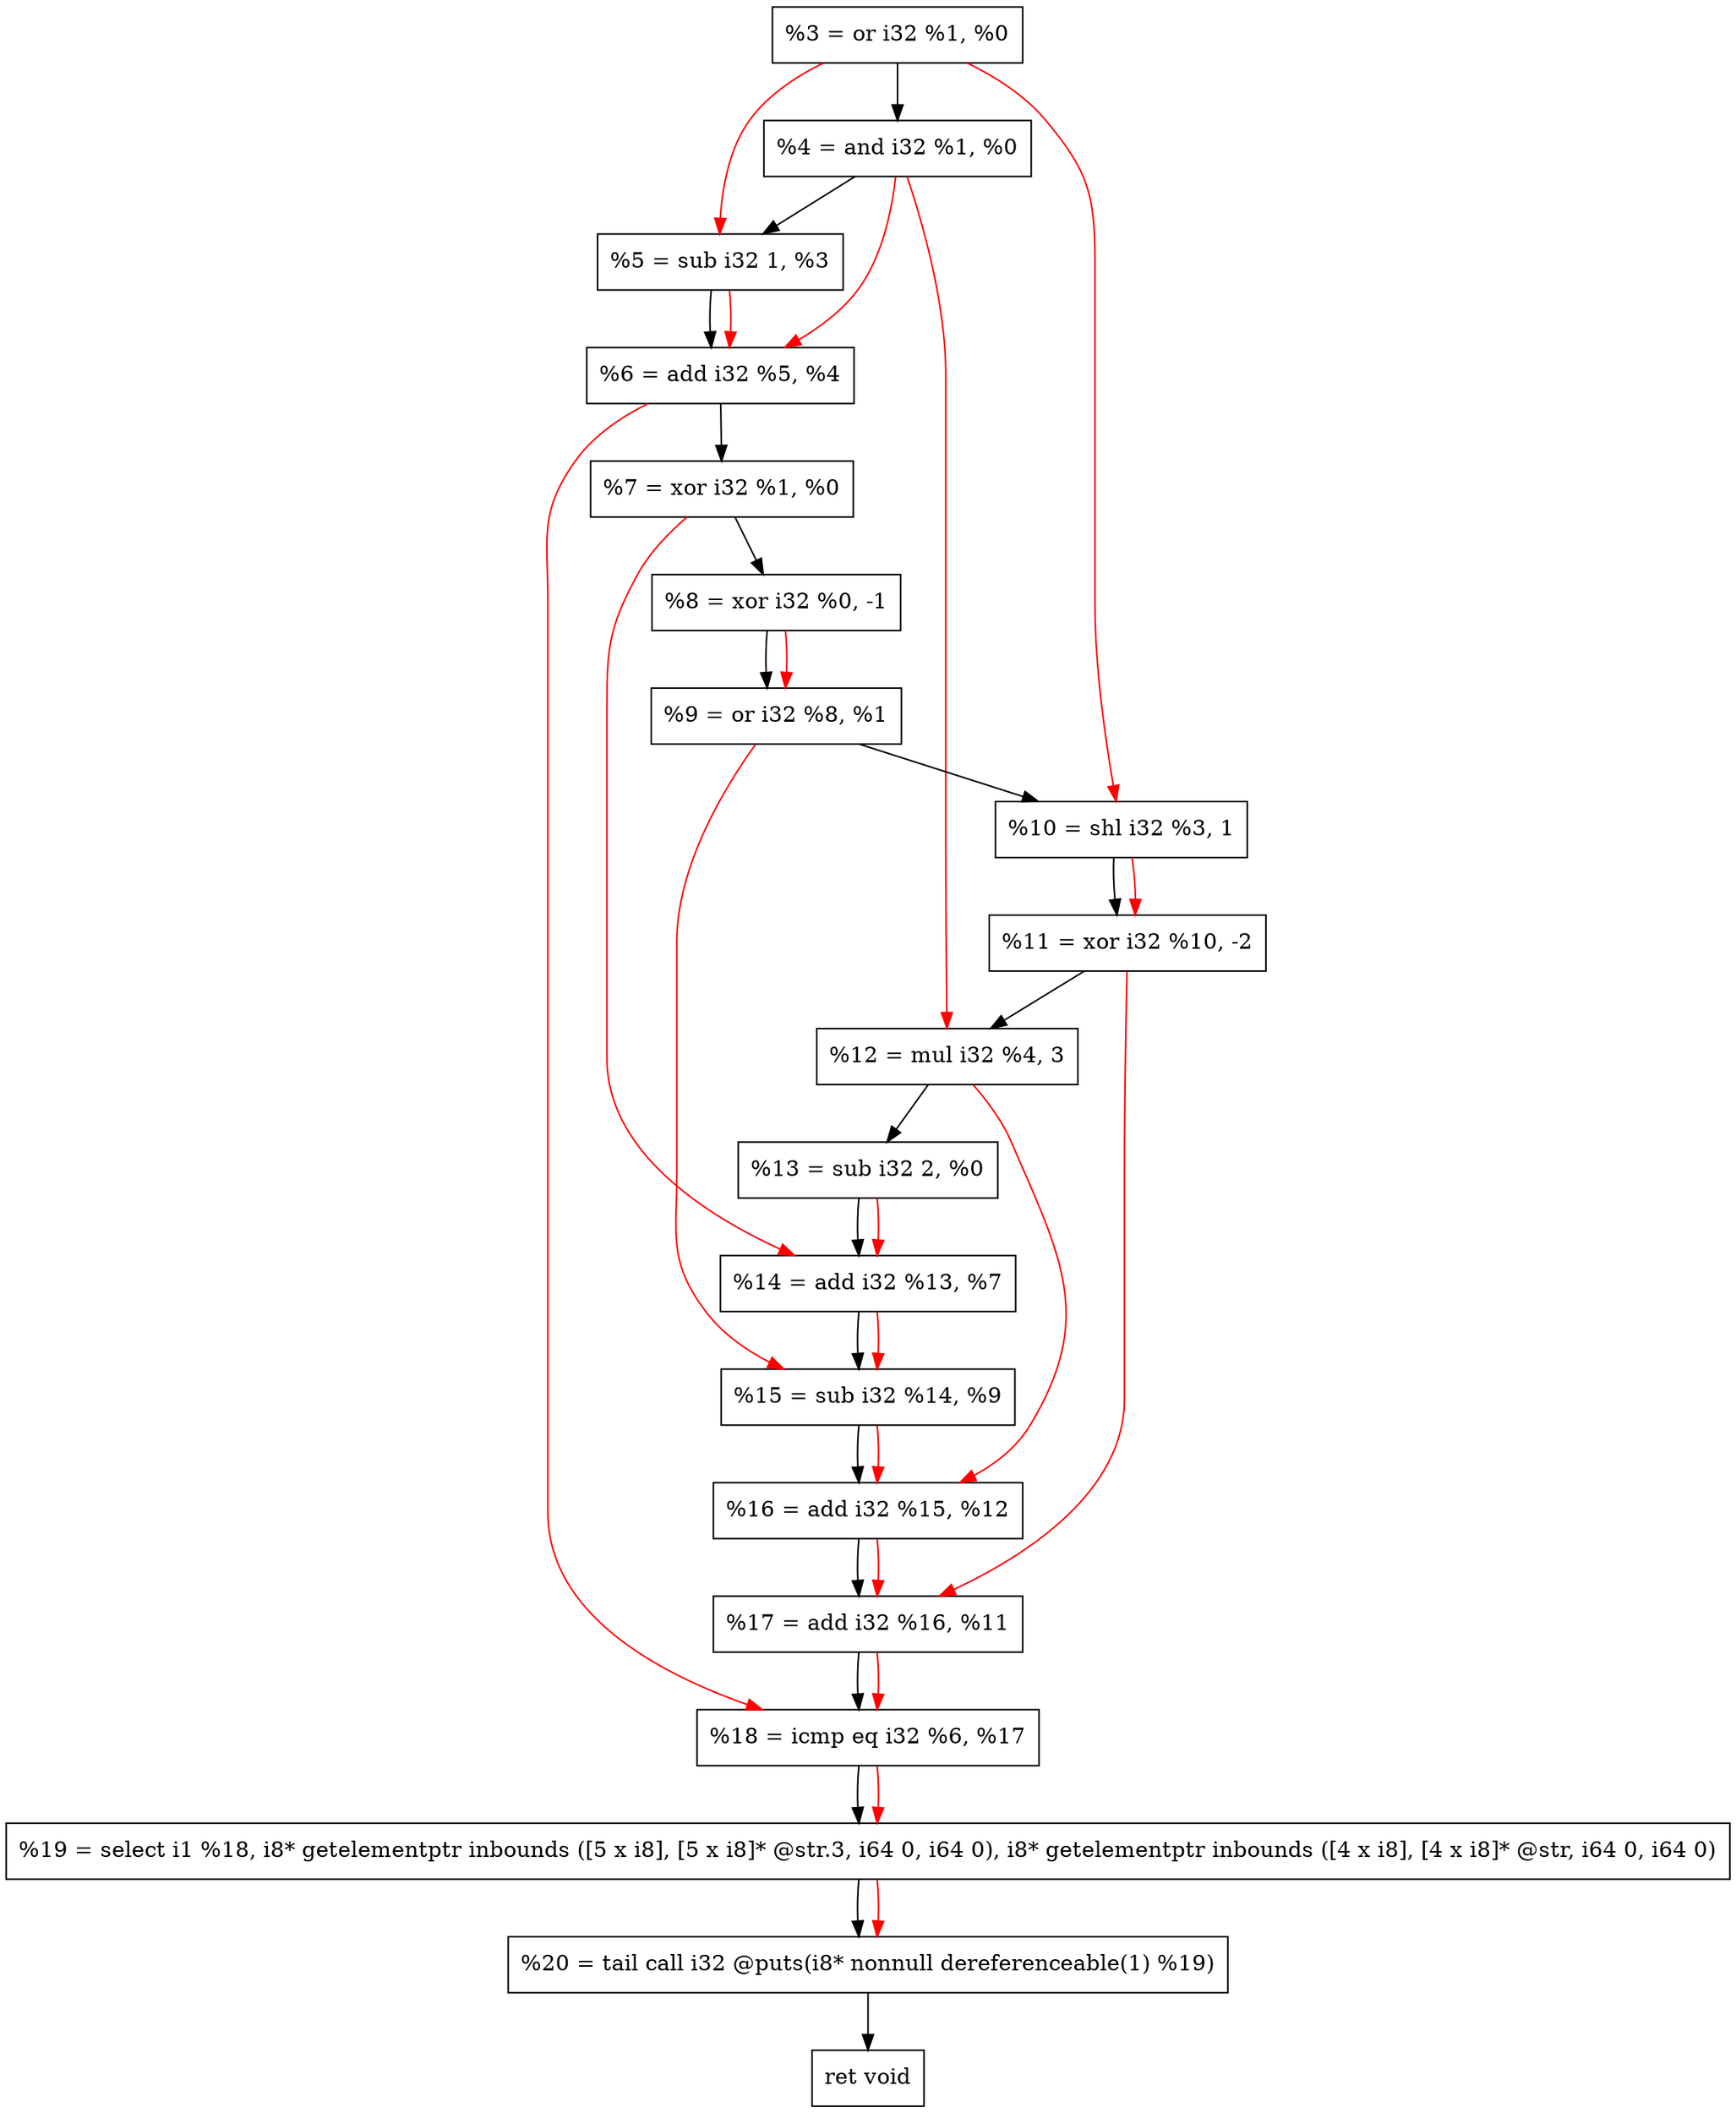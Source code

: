digraph "DFG for'crackme' function" {
	Node0xa763c0[shape=record, label="  %3 = or i32 %1, %0"];
	Node0xa76430[shape=record, label="  %4 = and i32 %1, %0"];
	Node0xa76b00[shape=record, label="  %5 = sub i32 1, %3"];
	Node0xa76b70[shape=record, label="  %6 = add i32 %5, %4"];
	Node0xa76be0[shape=record, label="  %7 = xor i32 %1, %0"];
	Node0xa76c80[shape=record, label="  %8 = xor i32 %0, -1"];
	Node0xa76cf0[shape=record, label="  %9 = or i32 %8, %1"];
	Node0xa76d60[shape=record, label="  %10 = shl i32 %3, 1"];
	Node0xa76e00[shape=record, label="  %11 = xor i32 %10, -2"];
	Node0xa76ea0[shape=record, label="  %12 = mul i32 %4, 3"];
	Node0xa76f40[shape=record, label="  %13 = sub i32 2, %0"];
	Node0xa76fb0[shape=record, label="  %14 = add i32 %13, %7"];
	Node0xa77020[shape=record, label="  %15 = sub i32 %14, %9"];
	Node0xa77090[shape=record, label="  %16 = add i32 %15, %12"];
	Node0xa77100[shape=record, label="  %17 = add i32 %16, %11"];
	Node0xa77170[shape=record, label="  %18 = icmp eq i32 %6, %17"];
	Node0xa17268[shape=record, label="  %19 = select i1 %18, i8* getelementptr inbounds ([5 x i8], [5 x i8]* @str.3, i64 0, i64 0), i8* getelementptr inbounds ([4 x i8], [4 x i8]* @str, i64 0, i64 0)"];
	Node0xa77610[shape=record, label="  %20 = tail call i32 @puts(i8* nonnull dereferenceable(1) %19)"];
	Node0xa77660[shape=record, label="  ret void"];
	Node0xa763c0 -> Node0xa76430;
	Node0xa76430 -> Node0xa76b00;
	Node0xa76b00 -> Node0xa76b70;
	Node0xa76b70 -> Node0xa76be0;
	Node0xa76be0 -> Node0xa76c80;
	Node0xa76c80 -> Node0xa76cf0;
	Node0xa76cf0 -> Node0xa76d60;
	Node0xa76d60 -> Node0xa76e00;
	Node0xa76e00 -> Node0xa76ea0;
	Node0xa76ea0 -> Node0xa76f40;
	Node0xa76f40 -> Node0xa76fb0;
	Node0xa76fb0 -> Node0xa77020;
	Node0xa77020 -> Node0xa77090;
	Node0xa77090 -> Node0xa77100;
	Node0xa77100 -> Node0xa77170;
	Node0xa77170 -> Node0xa17268;
	Node0xa17268 -> Node0xa77610;
	Node0xa77610 -> Node0xa77660;
edge [color=red]
	Node0xa763c0 -> Node0xa76b00;
	Node0xa76b00 -> Node0xa76b70;
	Node0xa76430 -> Node0xa76b70;
	Node0xa76c80 -> Node0xa76cf0;
	Node0xa763c0 -> Node0xa76d60;
	Node0xa76d60 -> Node0xa76e00;
	Node0xa76430 -> Node0xa76ea0;
	Node0xa76f40 -> Node0xa76fb0;
	Node0xa76be0 -> Node0xa76fb0;
	Node0xa76fb0 -> Node0xa77020;
	Node0xa76cf0 -> Node0xa77020;
	Node0xa77020 -> Node0xa77090;
	Node0xa76ea0 -> Node0xa77090;
	Node0xa77090 -> Node0xa77100;
	Node0xa76e00 -> Node0xa77100;
	Node0xa76b70 -> Node0xa77170;
	Node0xa77100 -> Node0xa77170;
	Node0xa77170 -> Node0xa17268;
	Node0xa17268 -> Node0xa77610;
}
